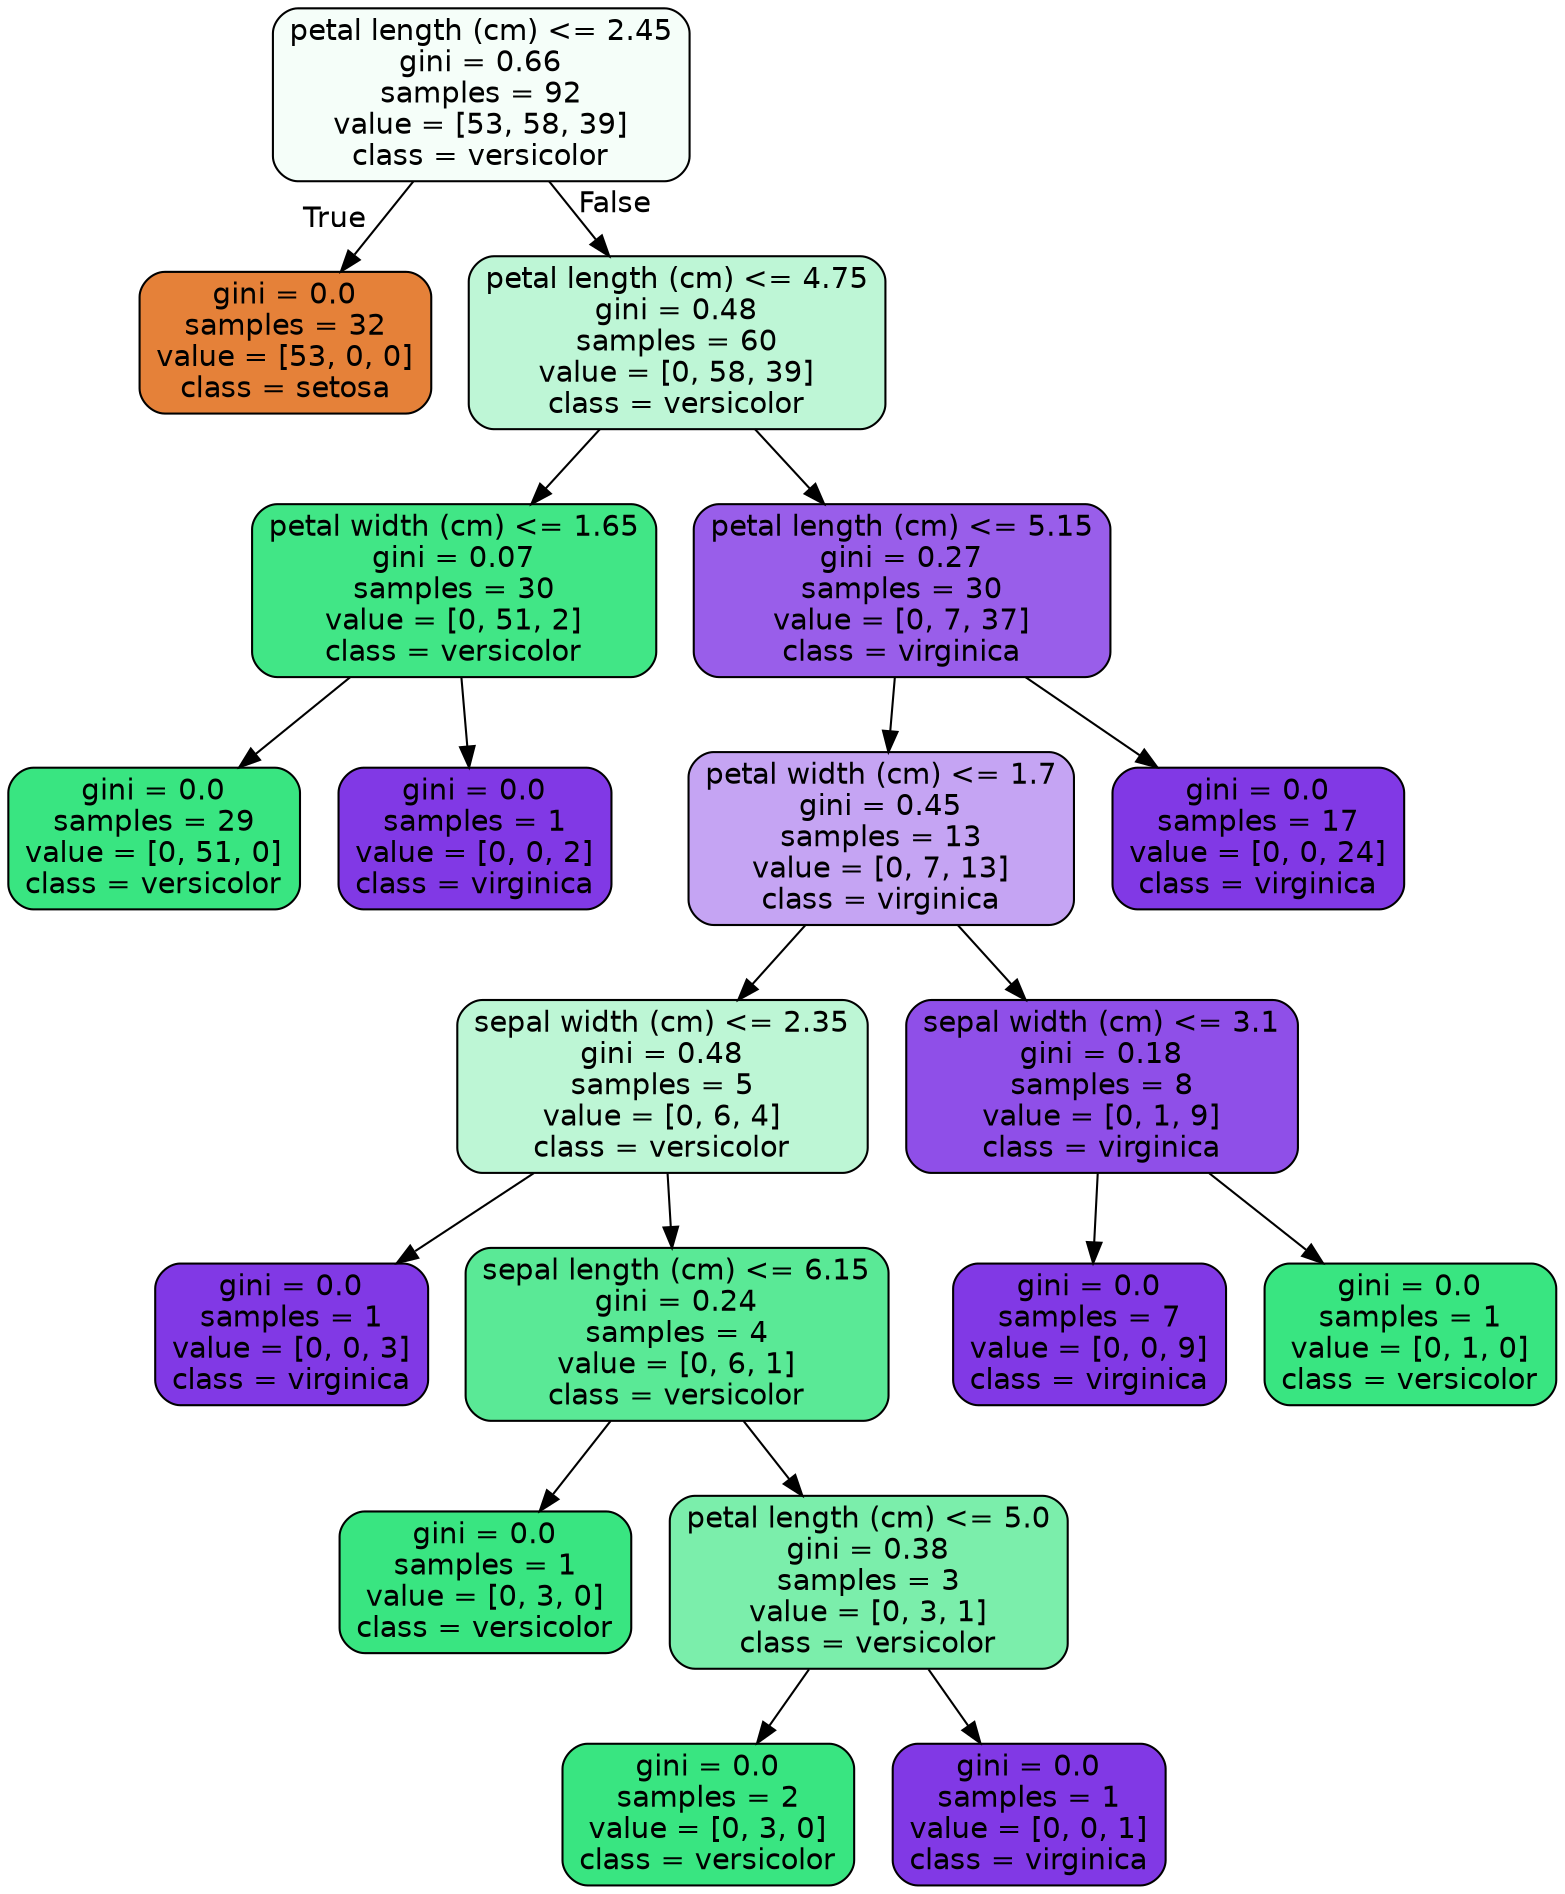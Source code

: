 digraph Tree {
node [shape=box, style="filled, rounded", color="black", fontname="helvetica"] ;
edge [fontname="helvetica"] ;
0 [label="petal length (cm) <= 2.45\ngini = 0.66\nsamples = 92\nvalue = [53, 58, 39]\nclass = versicolor", fillcolor="#f5fef9"] ;
1 [label="gini = 0.0\nsamples = 32\nvalue = [53, 0, 0]\nclass = setosa", fillcolor="#e58139"] ;
0 -> 1 [labeldistance=2.5, labelangle=45, headlabel="True"] ;
2 [label="petal length (cm) <= 4.75\ngini = 0.48\nsamples = 60\nvalue = [0, 58, 39]\nclass = versicolor", fillcolor="#bef6d6"] ;
0 -> 2 [labeldistance=2.5, labelangle=-45, headlabel="False"] ;
3 [label="petal width (cm) <= 1.65\ngini = 0.07\nsamples = 30\nvalue = [0, 51, 2]\nclass = versicolor", fillcolor="#41e686"] ;
2 -> 3 ;
4 [label="gini = 0.0\nsamples = 29\nvalue = [0, 51, 0]\nclass = versicolor", fillcolor="#39e581"] ;
3 -> 4 ;
5 [label="gini = 0.0\nsamples = 1\nvalue = [0, 0, 2]\nclass = virginica", fillcolor="#8139e5"] ;
3 -> 5 ;
6 [label="petal length (cm) <= 5.15\ngini = 0.27\nsamples = 30\nvalue = [0, 7, 37]\nclass = virginica", fillcolor="#995eea"] ;
2 -> 6 ;
7 [label="petal width (cm) <= 1.7\ngini = 0.45\nsamples = 13\nvalue = [0, 7, 13]\nclass = virginica", fillcolor="#c5a4f3"] ;
6 -> 7 ;
8 [label="sepal width (cm) <= 2.35\ngini = 0.48\nsamples = 5\nvalue = [0, 6, 4]\nclass = versicolor", fillcolor="#bdf6d5"] ;
7 -> 8 ;
9 [label="gini = 0.0\nsamples = 1\nvalue = [0, 0, 3]\nclass = virginica", fillcolor="#8139e5"] ;
8 -> 9 ;
10 [label="sepal length (cm) <= 6.15\ngini = 0.24\nsamples = 4\nvalue = [0, 6, 1]\nclass = versicolor", fillcolor="#5ae996"] ;
8 -> 10 ;
11 [label="gini = 0.0\nsamples = 1\nvalue = [0, 3, 0]\nclass = versicolor", fillcolor="#39e581"] ;
10 -> 11 ;
12 [label="petal length (cm) <= 5.0\ngini = 0.38\nsamples = 3\nvalue = [0, 3, 1]\nclass = versicolor", fillcolor="#7beeab"] ;
10 -> 12 ;
13 [label="gini = 0.0\nsamples = 2\nvalue = [0, 3, 0]\nclass = versicolor", fillcolor="#39e581"] ;
12 -> 13 ;
14 [label="gini = 0.0\nsamples = 1\nvalue = [0, 0, 1]\nclass = virginica", fillcolor="#8139e5"] ;
12 -> 14 ;
15 [label="sepal width (cm) <= 3.1\ngini = 0.18\nsamples = 8\nvalue = [0, 1, 9]\nclass = virginica", fillcolor="#8f4fe8"] ;
7 -> 15 ;
16 [label="gini = 0.0\nsamples = 7\nvalue = [0, 0, 9]\nclass = virginica", fillcolor="#8139e5"] ;
15 -> 16 ;
17 [label="gini = 0.0\nsamples = 1\nvalue = [0, 1, 0]\nclass = versicolor", fillcolor="#39e581"] ;
15 -> 17 ;
18 [label="gini = 0.0\nsamples = 17\nvalue = [0, 0, 24]\nclass = virginica", fillcolor="#8139e5"] ;
6 -> 18 ;
}